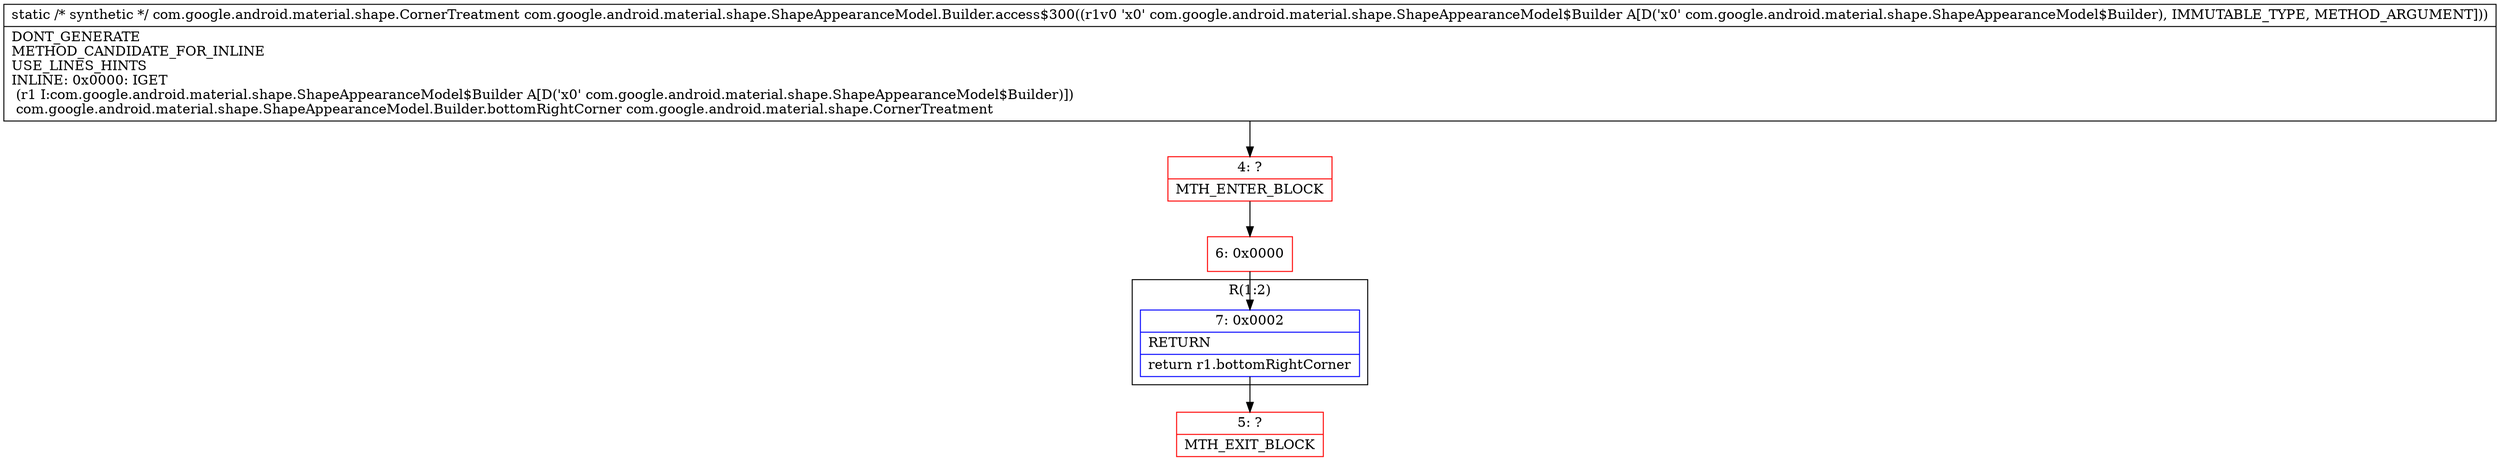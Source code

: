 digraph "CFG forcom.google.android.material.shape.ShapeAppearanceModel.Builder.access$300(Lcom\/google\/android\/material\/shape\/ShapeAppearanceModel$Builder;)Lcom\/google\/android\/material\/shape\/CornerTreatment;" {
subgraph cluster_Region_1192764420 {
label = "R(1:2)";
node [shape=record,color=blue];
Node_7 [shape=record,label="{7\:\ 0x0002|RETURN\l|return r1.bottomRightCorner\l}"];
}
Node_4 [shape=record,color=red,label="{4\:\ ?|MTH_ENTER_BLOCK\l}"];
Node_6 [shape=record,color=red,label="{6\:\ 0x0000}"];
Node_5 [shape=record,color=red,label="{5\:\ ?|MTH_EXIT_BLOCK\l}"];
MethodNode[shape=record,label="{static \/* synthetic *\/ com.google.android.material.shape.CornerTreatment com.google.android.material.shape.ShapeAppearanceModel.Builder.access$300((r1v0 'x0' com.google.android.material.shape.ShapeAppearanceModel$Builder A[D('x0' com.google.android.material.shape.ShapeAppearanceModel$Builder), IMMUTABLE_TYPE, METHOD_ARGUMENT]))  | DONT_GENERATE\lMETHOD_CANDIDATE_FOR_INLINE\lUSE_LINES_HINTS\lINLINE: 0x0000: IGET  \l  (r1 I:com.google.android.material.shape.ShapeAppearanceModel$Builder A[D('x0' com.google.android.material.shape.ShapeAppearanceModel$Builder)])\l com.google.android.material.shape.ShapeAppearanceModel.Builder.bottomRightCorner com.google.android.material.shape.CornerTreatment\l}"];
MethodNode -> Node_4;Node_7 -> Node_5;
Node_4 -> Node_6;
Node_6 -> Node_7;
}

